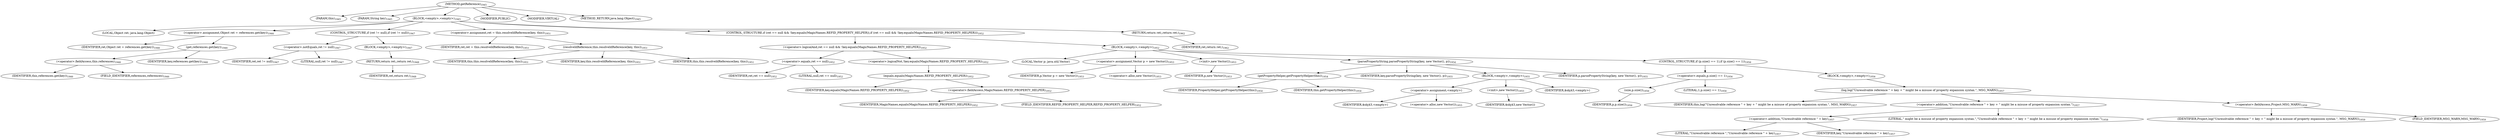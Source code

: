 digraph "getReference" {  
"3190" [label = <(METHOD,getReference)<SUB>1945</SUB>> ]
"196" [label = <(PARAM,this)<SUB>1945</SUB>> ]
"3191" [label = <(PARAM,String key)<SUB>1945</SUB>> ]
"3192" [label = <(BLOCK,&lt;empty&gt;,&lt;empty&gt;)<SUB>1945</SUB>> ]
"3193" [label = <(LOCAL,Object ret: java.lang.Object)> ]
"3194" [label = <(&lt;operator&gt;.assignment,Object ret = references.get(key))<SUB>1946</SUB>> ]
"3195" [label = <(IDENTIFIER,ret,Object ret = references.get(key))<SUB>1946</SUB>> ]
"3196" [label = <(get,references.get(key))<SUB>1946</SUB>> ]
"3197" [label = <(&lt;operator&gt;.fieldAccess,this.references)<SUB>1946</SUB>> ]
"3198" [label = <(IDENTIFIER,this,references.get(key))<SUB>1946</SUB>> ]
"3199" [label = <(FIELD_IDENTIFIER,references,references)<SUB>1946</SUB>> ]
"3200" [label = <(IDENTIFIER,key,references.get(key))<SUB>1946</SUB>> ]
"3201" [label = <(CONTROL_STRUCTURE,if (ret != null),if (ret != null))<SUB>1947</SUB>> ]
"3202" [label = <(&lt;operator&gt;.notEquals,ret != null)<SUB>1947</SUB>> ]
"3203" [label = <(IDENTIFIER,ret,ret != null)<SUB>1947</SUB>> ]
"3204" [label = <(LITERAL,null,ret != null)<SUB>1947</SUB>> ]
"3205" [label = <(BLOCK,&lt;empty&gt;,&lt;empty&gt;)<SUB>1947</SUB>> ]
"3206" [label = <(RETURN,return ret;,return ret;)<SUB>1948</SUB>> ]
"3207" [label = <(IDENTIFIER,ret,return ret;)<SUB>1948</SUB>> ]
"3208" [label = <(&lt;operator&gt;.assignment,ret = this.resolveIdReference(key, this))<SUB>1951</SUB>> ]
"3209" [label = <(IDENTIFIER,ret,ret = this.resolveIdReference(key, this))<SUB>1951</SUB>> ]
"3210" [label = <(resolveIdReference,this.resolveIdReference(key, this))<SUB>1951</SUB>> ]
"197" [label = <(IDENTIFIER,this,this.resolveIdReference(key, this))<SUB>1951</SUB>> ]
"3211" [label = <(IDENTIFIER,key,this.resolveIdReference(key, this))<SUB>1951</SUB>> ]
"195" [label = <(IDENTIFIER,this,this.resolveIdReference(key, this))<SUB>1951</SUB>> ]
"3212" [label = <(CONTROL_STRUCTURE,if (ret == null &amp;&amp; !key.equals(MagicNames.REFID_PROPERTY_HELPER)),if (ret == null &amp;&amp; !key.equals(MagicNames.REFID_PROPERTY_HELPER)))<SUB>1952</SUB>> ]
"3213" [label = <(&lt;operator&gt;.logicalAnd,ret == null &amp;&amp; !key.equals(MagicNames.REFID_PROPERTY_HELPER))<SUB>1952</SUB>> ]
"3214" [label = <(&lt;operator&gt;.equals,ret == null)<SUB>1952</SUB>> ]
"3215" [label = <(IDENTIFIER,ret,ret == null)<SUB>1952</SUB>> ]
"3216" [label = <(LITERAL,null,ret == null)<SUB>1952</SUB>> ]
"3217" [label = <(&lt;operator&gt;.logicalNot,!key.equals(MagicNames.REFID_PROPERTY_HELPER))<SUB>1952</SUB>> ]
"3218" [label = <(equals,equals(MagicNames.REFID_PROPERTY_HELPER))<SUB>1952</SUB>> ]
"3219" [label = <(IDENTIFIER,key,equals(MagicNames.REFID_PROPERTY_HELPER))<SUB>1952</SUB>> ]
"3220" [label = <(&lt;operator&gt;.fieldAccess,MagicNames.REFID_PROPERTY_HELPER)<SUB>1952</SUB>> ]
"3221" [label = <(IDENTIFIER,MagicNames,equals(MagicNames.REFID_PROPERTY_HELPER))<SUB>1952</SUB>> ]
"3222" [label = <(FIELD_IDENTIFIER,REFID_PROPERTY_HELPER,REFID_PROPERTY_HELPER)<SUB>1952</SUB>> ]
"3223" [label = <(BLOCK,&lt;empty&gt;,&lt;empty&gt;)<SUB>1952</SUB>> ]
"199" [label = <(LOCAL,Vector p: java.util.Vector)> ]
"3224" [label = <(&lt;operator&gt;.assignment,Vector p = new Vector())<SUB>1953</SUB>> ]
"3225" [label = <(IDENTIFIER,p,Vector p = new Vector())<SUB>1953</SUB>> ]
"3226" [label = <(&lt;operator&gt;.alloc,new Vector())<SUB>1953</SUB>> ]
"3227" [label = <(&lt;init&gt;,new Vector())<SUB>1953</SUB>> ]
"198" [label = <(IDENTIFIER,p,new Vector())<SUB>1953</SUB>> ]
"3228" [label = <(parsePropertyString,parsePropertyString(key, new Vector(), p))<SUB>1954</SUB>> ]
"3229" [label = <(getPropertyHelper,getPropertyHelper(this))<SUB>1954</SUB>> ]
"3230" [label = <(IDENTIFIER,PropertyHelper,getPropertyHelper(this))<SUB>1954</SUB>> ]
"200" [label = <(IDENTIFIER,this,getPropertyHelper(this))<SUB>1954</SUB>> ]
"3231" [label = <(IDENTIFIER,key,parsePropertyString(key, new Vector(), p))<SUB>1955</SUB>> ]
"3232" [label = <(BLOCK,&lt;empty&gt;,&lt;empty&gt;)<SUB>1955</SUB>> ]
"3233" [label = <(&lt;operator&gt;.assignment,&lt;empty&gt;)> ]
"3234" [label = <(IDENTIFIER,$obj43,&lt;empty&gt;)> ]
"3235" [label = <(&lt;operator&gt;.alloc,new Vector())<SUB>1955</SUB>> ]
"3236" [label = <(&lt;init&gt;,new Vector())<SUB>1955</SUB>> ]
"3237" [label = <(IDENTIFIER,$obj43,new Vector())> ]
"3238" [label = <(IDENTIFIER,$obj43,&lt;empty&gt;)> ]
"3239" [label = <(IDENTIFIER,p,parsePropertyString(key, new Vector(), p))<SUB>1955</SUB>> ]
"3240" [label = <(CONTROL_STRUCTURE,if (p.size() == 1),if (p.size() == 1))<SUB>1956</SUB>> ]
"3241" [label = <(&lt;operator&gt;.equals,p.size() == 1)<SUB>1956</SUB>> ]
"3242" [label = <(size,p.size())<SUB>1956</SUB>> ]
"3243" [label = <(IDENTIFIER,p,p.size())<SUB>1956</SUB>> ]
"3244" [label = <(LITERAL,1,p.size() == 1)<SUB>1956</SUB>> ]
"3245" [label = <(BLOCK,&lt;empty&gt;,&lt;empty&gt;)<SUB>1956</SUB>> ]
"3246" [label = <(log,log(&quot;Unresolvable reference &quot; + key + &quot; might be a misuse of property expansion syntax.&quot;, MSG_WARN))<SUB>1957</SUB>> ]
"201" [label = <(IDENTIFIER,this,log(&quot;Unresolvable reference &quot; + key + &quot; might be a misuse of property expansion syntax.&quot;, MSG_WARN))<SUB>1957</SUB>> ]
"3247" [label = <(&lt;operator&gt;.addition,&quot;Unresolvable reference &quot; + key + &quot; might be a misuse of property expansion syntax.&quot;)<SUB>1957</SUB>> ]
"3248" [label = <(&lt;operator&gt;.addition,&quot;Unresolvable reference &quot; + key)<SUB>1957</SUB>> ]
"3249" [label = <(LITERAL,&quot;Unresolvable reference &quot;,&quot;Unresolvable reference &quot; + key)<SUB>1957</SUB>> ]
"3250" [label = <(IDENTIFIER,key,&quot;Unresolvable reference &quot; + key)<SUB>1957</SUB>> ]
"3251" [label = <(LITERAL,&quot; might be a misuse of property expansion syntax.&quot;,&quot;Unresolvable reference &quot; + key + &quot; might be a misuse of property expansion syntax.&quot;)<SUB>1958</SUB>> ]
"3252" [label = <(&lt;operator&gt;.fieldAccess,Project.MSG_WARN)<SUB>1959</SUB>> ]
"3253" [label = <(IDENTIFIER,Project,log(&quot;Unresolvable reference &quot; + key + &quot; might be a misuse of property expansion syntax.&quot;, MSG_WARN))<SUB>1959</SUB>> ]
"3254" [label = <(FIELD_IDENTIFIER,MSG_WARN,MSG_WARN)<SUB>1959</SUB>> ]
"3255" [label = <(RETURN,return ret;,return ret;)<SUB>1962</SUB>> ]
"3256" [label = <(IDENTIFIER,ret,return ret;)<SUB>1962</SUB>> ]
"3257" [label = <(MODIFIER,PUBLIC)> ]
"3258" [label = <(MODIFIER,VIRTUAL)> ]
"3259" [label = <(METHOD_RETURN,java.lang.Object)<SUB>1945</SUB>> ]
  "3190" -> "196" 
  "3190" -> "3191" 
  "3190" -> "3192" 
  "3190" -> "3257" 
  "3190" -> "3258" 
  "3190" -> "3259" 
  "3192" -> "3193" 
  "3192" -> "3194" 
  "3192" -> "3201" 
  "3192" -> "3208" 
  "3192" -> "3212" 
  "3192" -> "3255" 
  "3194" -> "3195" 
  "3194" -> "3196" 
  "3196" -> "3197" 
  "3196" -> "3200" 
  "3197" -> "3198" 
  "3197" -> "3199" 
  "3201" -> "3202" 
  "3201" -> "3205" 
  "3202" -> "3203" 
  "3202" -> "3204" 
  "3205" -> "3206" 
  "3206" -> "3207" 
  "3208" -> "3209" 
  "3208" -> "3210" 
  "3210" -> "197" 
  "3210" -> "3211" 
  "3210" -> "195" 
  "3212" -> "3213" 
  "3212" -> "3223" 
  "3213" -> "3214" 
  "3213" -> "3217" 
  "3214" -> "3215" 
  "3214" -> "3216" 
  "3217" -> "3218" 
  "3218" -> "3219" 
  "3218" -> "3220" 
  "3220" -> "3221" 
  "3220" -> "3222" 
  "3223" -> "199" 
  "3223" -> "3224" 
  "3223" -> "3227" 
  "3223" -> "3228" 
  "3223" -> "3240" 
  "3224" -> "3225" 
  "3224" -> "3226" 
  "3227" -> "198" 
  "3228" -> "3229" 
  "3228" -> "3231" 
  "3228" -> "3232" 
  "3228" -> "3239" 
  "3229" -> "3230" 
  "3229" -> "200" 
  "3232" -> "3233" 
  "3232" -> "3236" 
  "3232" -> "3238" 
  "3233" -> "3234" 
  "3233" -> "3235" 
  "3236" -> "3237" 
  "3240" -> "3241" 
  "3240" -> "3245" 
  "3241" -> "3242" 
  "3241" -> "3244" 
  "3242" -> "3243" 
  "3245" -> "3246" 
  "3246" -> "201" 
  "3246" -> "3247" 
  "3246" -> "3252" 
  "3247" -> "3248" 
  "3247" -> "3251" 
  "3248" -> "3249" 
  "3248" -> "3250" 
  "3252" -> "3253" 
  "3252" -> "3254" 
  "3255" -> "3256" 
}
